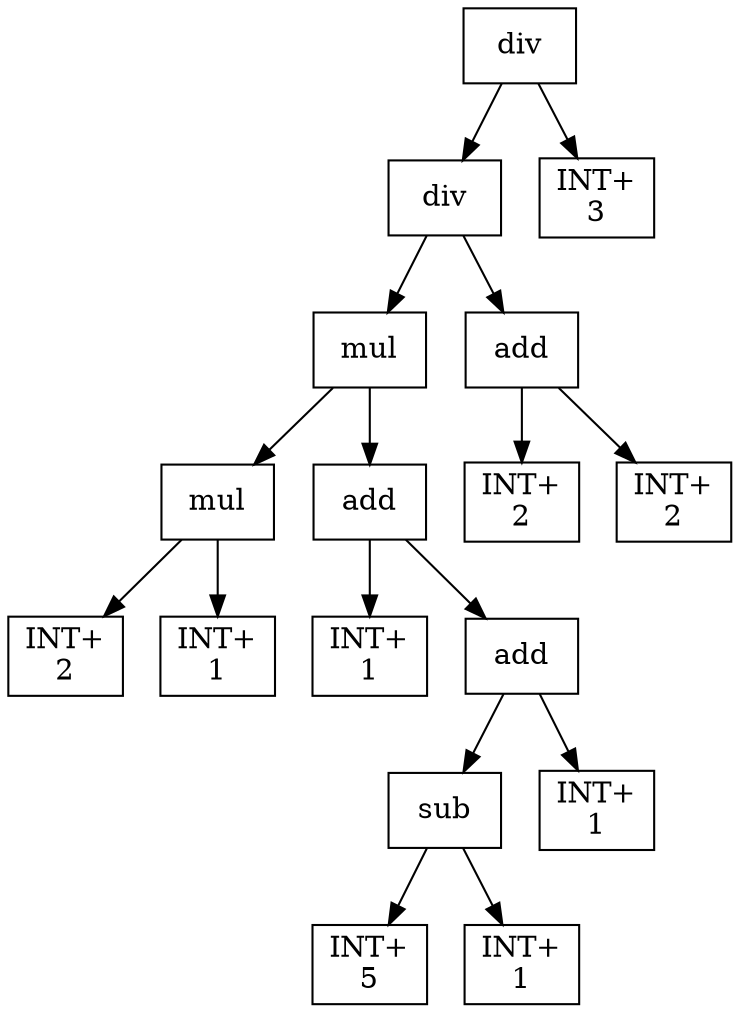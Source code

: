 digraph expr {
  node [shape=box];
  n1 [label="div"];
  n2 [label="div"];
  n3 [label="mul"];
  n4 [label="mul"];
  n5 [label="INT+\n2"];
  n6 [label="INT+\n1"];
  n4 -> n5;
  n4 -> n6;
  n7 [label="add"];
  n8 [label="INT+\n1"];
  n9 [label="add"];
  n10 [label="sub"];
  n11 [label="INT+\n5"];
  n12 [label="INT+\n1"];
  n10 -> n11;
  n10 -> n12;
  n13 [label="INT+\n1"];
  n9 -> n10;
  n9 -> n13;
  n7 -> n8;
  n7 -> n9;
  n3 -> n4;
  n3 -> n7;
  n14 [label="add"];
  n15 [label="INT+\n2"];
  n16 [label="INT+\n2"];
  n14 -> n15;
  n14 -> n16;
  n2 -> n3;
  n2 -> n14;
  n17 [label="INT+\n3"];
  n1 -> n2;
  n1 -> n17;
}